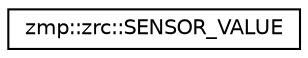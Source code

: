 digraph "クラス階層図"
{
  edge [fontname="Helvetica",fontsize="10",labelfontname="Helvetica",labelfontsize="10"];
  node [fontname="Helvetica",fontsize="10",shape=record];
  rankdir="LR";
  Node1 [label="zmp::zrc::SENSOR_VALUE",height=0.2,width=0.4,color="black", fillcolor="white", style="filled",URL="$structzmp_1_1zrc_1_1SENSOR__VALUE.html"];
}
